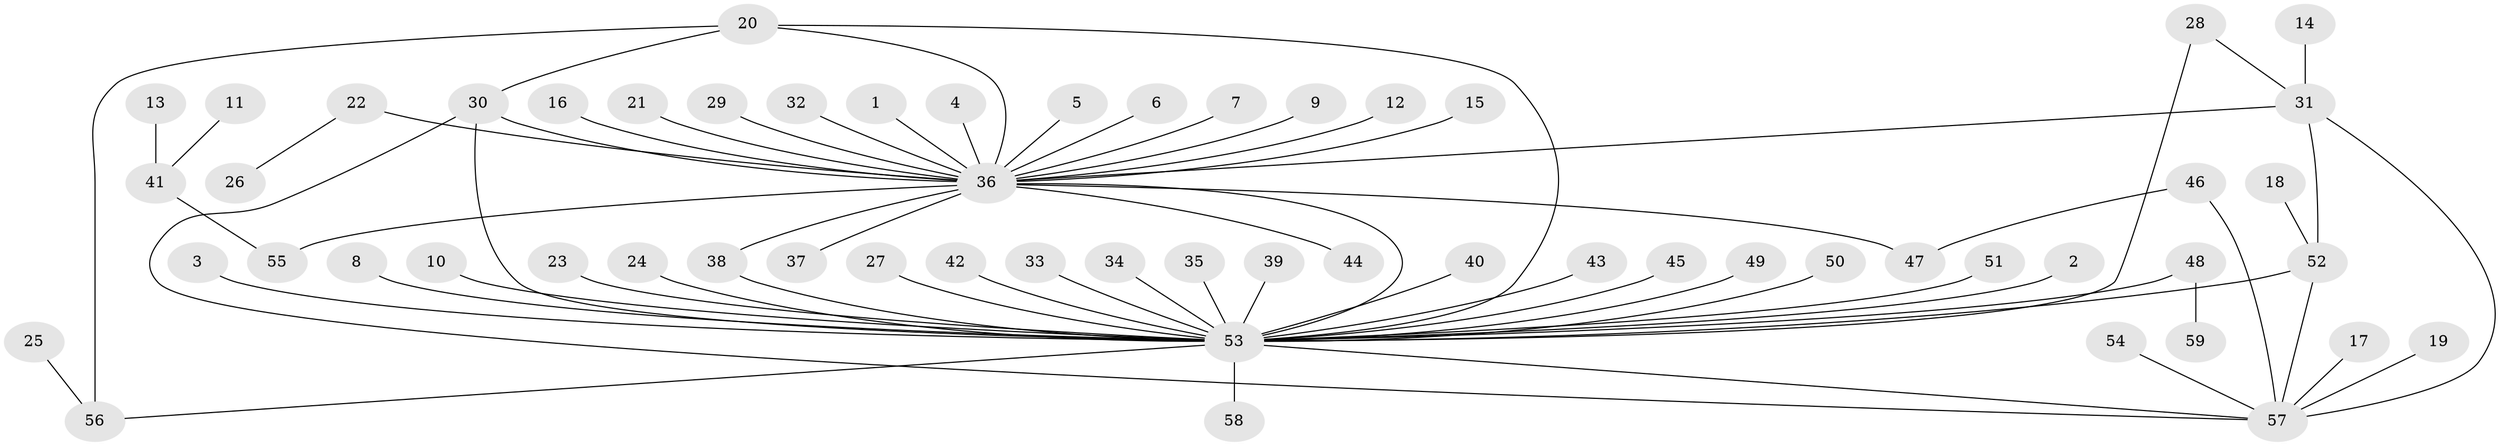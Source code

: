 // original degree distribution, {3: 0.1440677966101695, 35: 0.00847457627118644, 2: 0.17796610169491525, 21: 0.00847457627118644, 1: 0.576271186440678, 5: 0.03389830508474576, 4: 0.03389830508474576, 7: 0.00847457627118644, 6: 0.00847457627118644}
// Generated by graph-tools (version 1.1) at 2025/49/03/09/25 03:49:56]
// undirected, 59 vertices, 69 edges
graph export_dot {
graph [start="1"]
  node [color=gray90,style=filled];
  1;
  2;
  3;
  4;
  5;
  6;
  7;
  8;
  9;
  10;
  11;
  12;
  13;
  14;
  15;
  16;
  17;
  18;
  19;
  20;
  21;
  22;
  23;
  24;
  25;
  26;
  27;
  28;
  29;
  30;
  31;
  32;
  33;
  34;
  35;
  36;
  37;
  38;
  39;
  40;
  41;
  42;
  43;
  44;
  45;
  46;
  47;
  48;
  49;
  50;
  51;
  52;
  53;
  54;
  55;
  56;
  57;
  58;
  59;
  1 -- 36 [weight=1.0];
  2 -- 53 [weight=1.0];
  3 -- 53 [weight=1.0];
  4 -- 36 [weight=1.0];
  5 -- 36 [weight=1.0];
  6 -- 36 [weight=1.0];
  7 -- 36 [weight=1.0];
  8 -- 53 [weight=1.0];
  9 -- 36 [weight=1.0];
  10 -- 53 [weight=1.0];
  11 -- 41 [weight=1.0];
  12 -- 36 [weight=1.0];
  13 -- 41 [weight=1.0];
  14 -- 31 [weight=1.0];
  15 -- 36 [weight=1.0];
  16 -- 36 [weight=1.0];
  17 -- 57 [weight=1.0];
  18 -- 52 [weight=1.0];
  19 -- 57 [weight=1.0];
  20 -- 30 [weight=1.0];
  20 -- 36 [weight=1.0];
  20 -- 53 [weight=1.0];
  20 -- 56 [weight=1.0];
  21 -- 36 [weight=1.0];
  22 -- 26 [weight=1.0];
  22 -- 36 [weight=1.0];
  23 -- 53 [weight=1.0];
  24 -- 53 [weight=1.0];
  25 -- 56 [weight=1.0];
  27 -- 53 [weight=1.0];
  28 -- 31 [weight=1.0];
  28 -- 53 [weight=1.0];
  29 -- 36 [weight=1.0];
  30 -- 36 [weight=1.0];
  30 -- 53 [weight=2.0];
  30 -- 57 [weight=1.0];
  31 -- 36 [weight=1.0];
  31 -- 52 [weight=1.0];
  31 -- 57 [weight=1.0];
  32 -- 36 [weight=1.0];
  33 -- 53 [weight=1.0];
  34 -- 53 [weight=1.0];
  35 -- 53 [weight=1.0];
  36 -- 37 [weight=1.0];
  36 -- 38 [weight=1.0];
  36 -- 44 [weight=1.0];
  36 -- 47 [weight=1.0];
  36 -- 53 [weight=1.0];
  36 -- 55 [weight=1.0];
  38 -- 53 [weight=1.0];
  39 -- 53 [weight=1.0];
  40 -- 53 [weight=1.0];
  41 -- 55 [weight=1.0];
  42 -- 53 [weight=1.0];
  43 -- 53 [weight=1.0];
  45 -- 53 [weight=1.0];
  46 -- 47 [weight=1.0];
  46 -- 57 [weight=1.0];
  48 -- 53 [weight=1.0];
  48 -- 59 [weight=1.0];
  49 -- 53 [weight=1.0];
  50 -- 53 [weight=1.0];
  51 -- 53 [weight=1.0];
  52 -- 53 [weight=1.0];
  52 -- 57 [weight=1.0];
  53 -- 56 [weight=1.0];
  53 -- 57 [weight=1.0];
  53 -- 58 [weight=1.0];
  54 -- 57 [weight=1.0];
}
